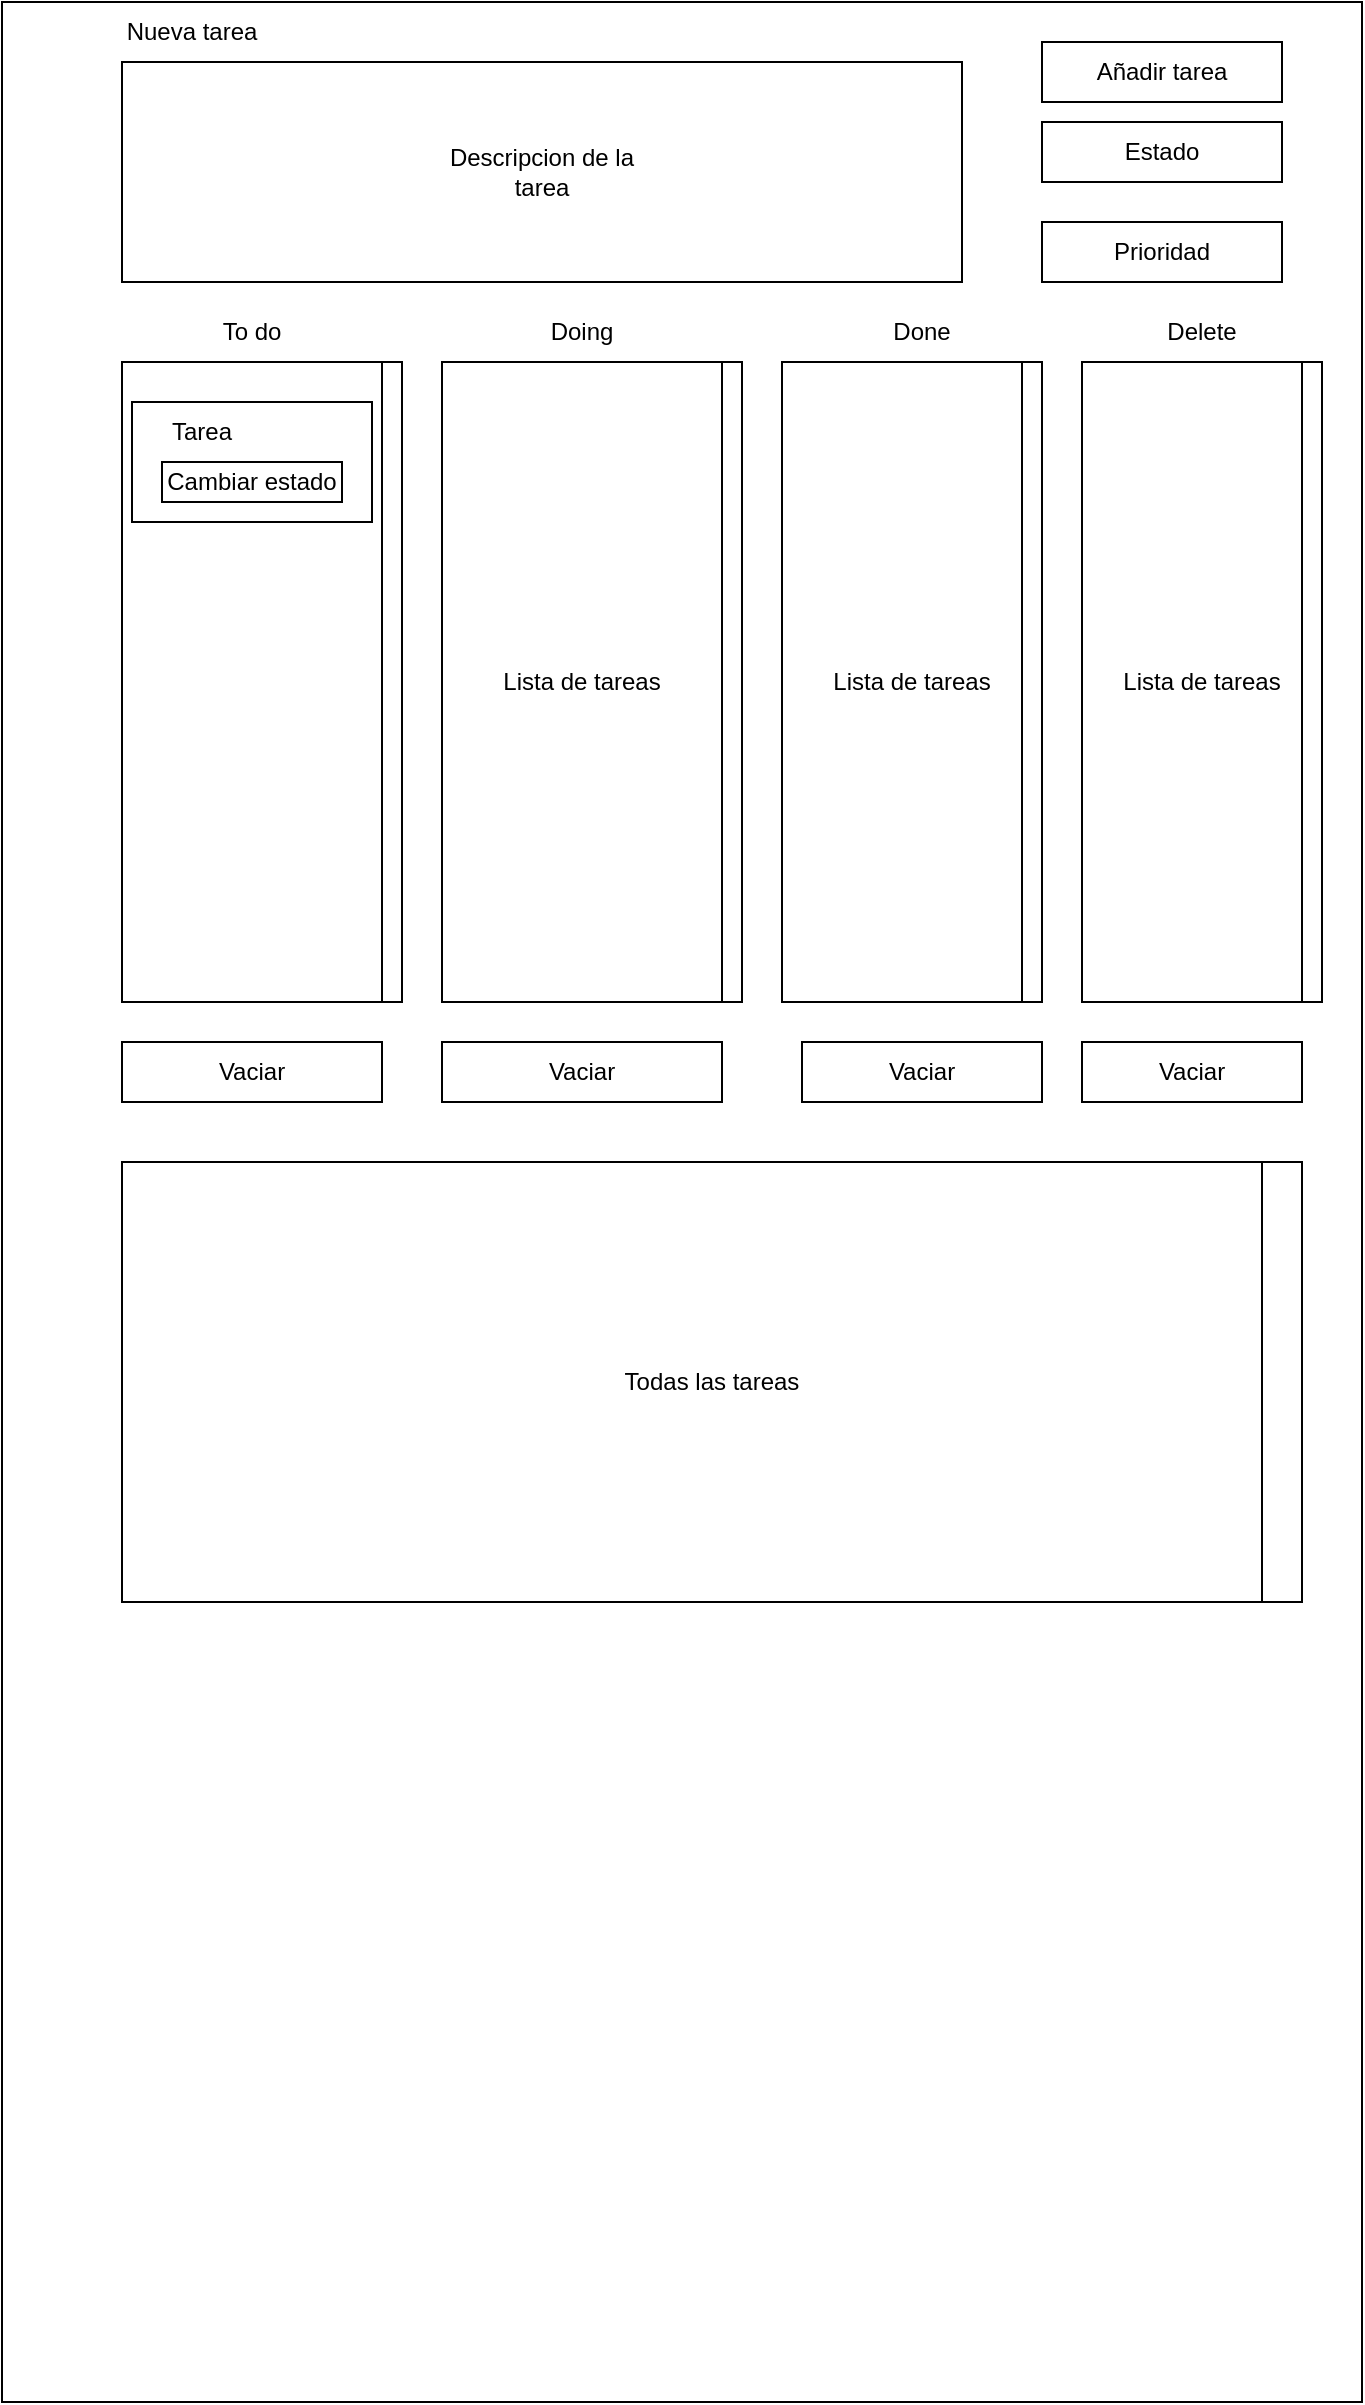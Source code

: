 <mxfile>
    <diagram id="TOYeV-wu_KElzjo45E-n" name="Page-1">
        <mxGraphModel dx="690" dy="567" grid="1" gridSize="10" guides="1" tooltips="1" connect="1" arrows="1" fold="1" page="1" pageScale="1" pageWidth="827" pageHeight="1169" math="0" shadow="0">
            <root>
                <mxCell id="0"/>
                <mxCell id="1" parent="0"/>
                <mxCell id="xPdopZzf8DzRyOFe5nqk-1" value="" style="rounded=0;whiteSpace=wrap;html=1;" parent="1" vertex="1">
                    <mxGeometry x="80" y="40" width="680" height="1200" as="geometry"/>
                </mxCell>
                <mxCell id="xPdopZzf8DzRyOFe5nqk-2" value="" style="rounded=0;whiteSpace=wrap;html=1;" parent="1" vertex="1">
                    <mxGeometry x="140" y="220" width="130" height="320" as="geometry"/>
                </mxCell>
                <mxCell id="xPdopZzf8DzRyOFe5nqk-3" value="Lista de tareas" style="rounded=0;whiteSpace=wrap;html=1;" parent="1" vertex="1">
                    <mxGeometry x="300" y="220" width="140" height="320" as="geometry"/>
                </mxCell>
                <mxCell id="xPdopZzf8DzRyOFe5nqk-4" value="Lista de tareas" style="rounded=0;whiteSpace=wrap;html=1;" parent="1" vertex="1">
                    <mxGeometry x="470" y="220" width="130" height="320" as="geometry"/>
                </mxCell>
                <mxCell id="xPdopZzf8DzRyOFe5nqk-5" value="To do" style="text;html=1;strokeColor=none;fillColor=none;align=center;verticalAlign=middle;whiteSpace=wrap;rounded=0;" parent="1" vertex="1">
                    <mxGeometry x="175" y="190" width="60" height="30" as="geometry"/>
                </mxCell>
                <mxCell id="xPdopZzf8DzRyOFe5nqk-6" value="Doing" style="text;html=1;strokeColor=none;fillColor=none;align=center;verticalAlign=middle;whiteSpace=wrap;rounded=0;" parent="1" vertex="1">
                    <mxGeometry x="340" y="190" width="60" height="30" as="geometry"/>
                </mxCell>
                <mxCell id="xPdopZzf8DzRyOFe5nqk-7" value="Done" style="text;html=1;strokeColor=none;fillColor=none;align=center;verticalAlign=middle;whiteSpace=wrap;rounded=0;" parent="1" vertex="1">
                    <mxGeometry x="510" y="190" width="60" height="30" as="geometry"/>
                </mxCell>
                <mxCell id="xPdopZzf8DzRyOFe5nqk-8" value="" style="rounded=0;whiteSpace=wrap;html=1;" parent="1" vertex="1">
                    <mxGeometry x="140" y="70" width="420" height="110" as="geometry"/>
                </mxCell>
                <mxCell id="xPdopZzf8DzRyOFe5nqk-9" value="Descripcion de la tarea" style="text;html=1;strokeColor=none;fillColor=none;align=center;verticalAlign=middle;whiteSpace=wrap;rounded=0;" parent="1" vertex="1">
                    <mxGeometry x="295" y="110" width="110" height="30" as="geometry"/>
                </mxCell>
                <mxCell id="xPdopZzf8DzRyOFe5nqk-10" value="" style="rounded=0;whiteSpace=wrap;html=1;" parent="1" vertex="1">
                    <mxGeometry x="600" y="60" width="120" height="30" as="geometry"/>
                </mxCell>
                <mxCell id="xPdopZzf8DzRyOFe5nqk-11" value="Añadir tarea" style="text;html=1;strokeColor=none;fillColor=none;align=center;verticalAlign=middle;whiteSpace=wrap;rounded=0;" parent="1" vertex="1">
                    <mxGeometry x="620" y="60" width="80" height="30" as="geometry"/>
                </mxCell>
                <mxCell id="xPdopZzf8DzRyOFe5nqk-12" value="" style="rounded=0;whiteSpace=wrap;html=1;" parent="1" vertex="1">
                    <mxGeometry x="600" y="100" width="120" height="30" as="geometry"/>
                </mxCell>
                <mxCell id="xPdopZzf8DzRyOFe5nqk-13" value="Estado&lt;br&gt;" style="text;html=1;strokeColor=none;fillColor=none;align=center;verticalAlign=middle;whiteSpace=wrap;rounded=0;" parent="1" vertex="1">
                    <mxGeometry x="630" y="105" width="60" height="20" as="geometry"/>
                </mxCell>
                <mxCell id="xPdopZzf8DzRyOFe5nqk-14" value="" style="rounded=0;whiteSpace=wrap;html=1;" parent="1" vertex="1">
                    <mxGeometry x="600" y="150" width="120" height="30" as="geometry"/>
                </mxCell>
                <mxCell id="xPdopZzf8DzRyOFe5nqk-15" value="Prioridad" style="text;html=1;strokeColor=none;fillColor=none;align=center;verticalAlign=middle;whiteSpace=wrap;rounded=0;" parent="1" vertex="1">
                    <mxGeometry x="630" y="150" width="60" height="30" as="geometry"/>
                </mxCell>
                <mxCell id="xPdopZzf8DzRyOFe5nqk-16" value="" style="rounded=0;whiteSpace=wrap;html=1;" parent="1" vertex="1">
                    <mxGeometry x="140" y="560" width="130" height="30" as="geometry"/>
                </mxCell>
                <mxCell id="xPdopZzf8DzRyOFe5nqk-17" value="Vaciar&lt;br&gt;" style="text;html=1;strokeColor=none;fillColor=none;align=center;verticalAlign=middle;whiteSpace=wrap;rounded=0;" parent="1" vertex="1">
                    <mxGeometry x="175" y="560" width="60" height="30" as="geometry"/>
                </mxCell>
                <mxCell id="xPdopZzf8DzRyOFe5nqk-18" value="" style="rounded=0;whiteSpace=wrap;html=1;" parent="1" vertex="1">
                    <mxGeometry x="300" y="560" width="140" height="30" as="geometry"/>
                </mxCell>
                <mxCell id="xPdopZzf8DzRyOFe5nqk-19" value="Vaciar" style="text;html=1;strokeColor=none;fillColor=none;align=center;verticalAlign=middle;whiteSpace=wrap;rounded=0;" parent="1" vertex="1">
                    <mxGeometry x="323" y="560" width="94" height="30" as="geometry"/>
                </mxCell>
                <mxCell id="xPdopZzf8DzRyOFe5nqk-20" value="" style="rounded=0;whiteSpace=wrap;html=1;" parent="1" vertex="1">
                    <mxGeometry x="480" y="560" width="120" height="30" as="geometry"/>
                </mxCell>
                <mxCell id="xPdopZzf8DzRyOFe5nqk-21" value="Vaciar" style="text;html=1;strokeColor=none;fillColor=none;align=center;verticalAlign=middle;whiteSpace=wrap;rounded=0;" parent="1" vertex="1">
                    <mxGeometry x="510" y="560" width="60" height="30" as="geometry"/>
                </mxCell>
                <mxCell id="xPdopZzf8DzRyOFe5nqk-22" value="" style="rounded=0;whiteSpace=wrap;html=1;" parent="1" vertex="1">
                    <mxGeometry x="145" y="240" width="120" height="60" as="geometry"/>
                </mxCell>
                <mxCell id="xPdopZzf8DzRyOFe5nqk-23" value="Tarea" style="text;html=1;strokeColor=none;fillColor=none;align=center;verticalAlign=middle;whiteSpace=wrap;rounded=0;" parent="1" vertex="1">
                    <mxGeometry x="150" y="240" width="60" height="30" as="geometry"/>
                </mxCell>
                <mxCell id="xPdopZzf8DzRyOFe5nqk-24" value="Cambiar estado" style="rounded=0;whiteSpace=wrap;html=1;" parent="1" vertex="1">
                    <mxGeometry x="160" y="270" width="90" height="20" as="geometry"/>
                </mxCell>
                <mxCell id="xPdopZzf8DzRyOFe5nqk-25" value="Todas las tareas" style="rounded=0;whiteSpace=wrap;html=1;" parent="1" vertex="1">
                    <mxGeometry x="140" y="620" width="590" height="220" as="geometry"/>
                </mxCell>
                <mxCell id="xPdopZzf8DzRyOFe5nqk-26" value="Lista de tareas" style="rounded=0;whiteSpace=wrap;html=1;" parent="1" vertex="1">
                    <mxGeometry x="620" y="220" width="120" height="320" as="geometry"/>
                </mxCell>
                <mxCell id="xPdopZzf8DzRyOFe5nqk-27" value="Delete" style="text;html=1;strokeColor=none;fillColor=none;align=center;verticalAlign=middle;whiteSpace=wrap;rounded=0;" parent="1" vertex="1">
                    <mxGeometry x="650" y="190" width="60" height="30" as="geometry"/>
                </mxCell>
                <mxCell id="xPdopZzf8DzRyOFe5nqk-29" value="Vaciar" style="rounded=0;whiteSpace=wrap;html=1;" parent="1" vertex="1">
                    <mxGeometry x="620" y="560" width="110" height="30" as="geometry"/>
                </mxCell>
                <mxCell id="xPdopZzf8DzRyOFe5nqk-30" value="" style="rounded=0;whiteSpace=wrap;html=1;" parent="1" vertex="1">
                    <mxGeometry x="270" y="220" width="10" height="320" as="geometry"/>
                </mxCell>
                <mxCell id="xPdopZzf8DzRyOFe5nqk-31" value="" style="rounded=0;whiteSpace=wrap;html=1;" parent="1" vertex="1">
                    <mxGeometry x="440" y="220" width="10" height="320" as="geometry"/>
                </mxCell>
                <mxCell id="xPdopZzf8DzRyOFe5nqk-32" value="" style="rounded=0;whiteSpace=wrap;html=1;" parent="1" vertex="1">
                    <mxGeometry x="590" y="220" width="10" height="320" as="geometry"/>
                </mxCell>
                <mxCell id="xPdopZzf8DzRyOFe5nqk-33" value="" style="rounded=0;whiteSpace=wrap;html=1;" parent="1" vertex="1">
                    <mxGeometry x="730" y="220" width="10" height="320" as="geometry"/>
                </mxCell>
                <mxCell id="xPdopZzf8DzRyOFe5nqk-34" value="" style="rounded=0;whiteSpace=wrap;html=1;" parent="1" vertex="1">
                    <mxGeometry x="710" y="620" width="20" height="220" as="geometry"/>
                </mxCell>
                <mxCell id="xPdopZzf8DzRyOFe5nqk-35" value="Nueva tarea" style="text;html=1;strokeColor=none;fillColor=none;align=center;verticalAlign=middle;whiteSpace=wrap;rounded=0;" parent="1" vertex="1">
                    <mxGeometry x="140" y="40" width="70" height="30" as="geometry"/>
                </mxCell>
            </root>
        </mxGraphModel>
    </diagram>
</mxfile>